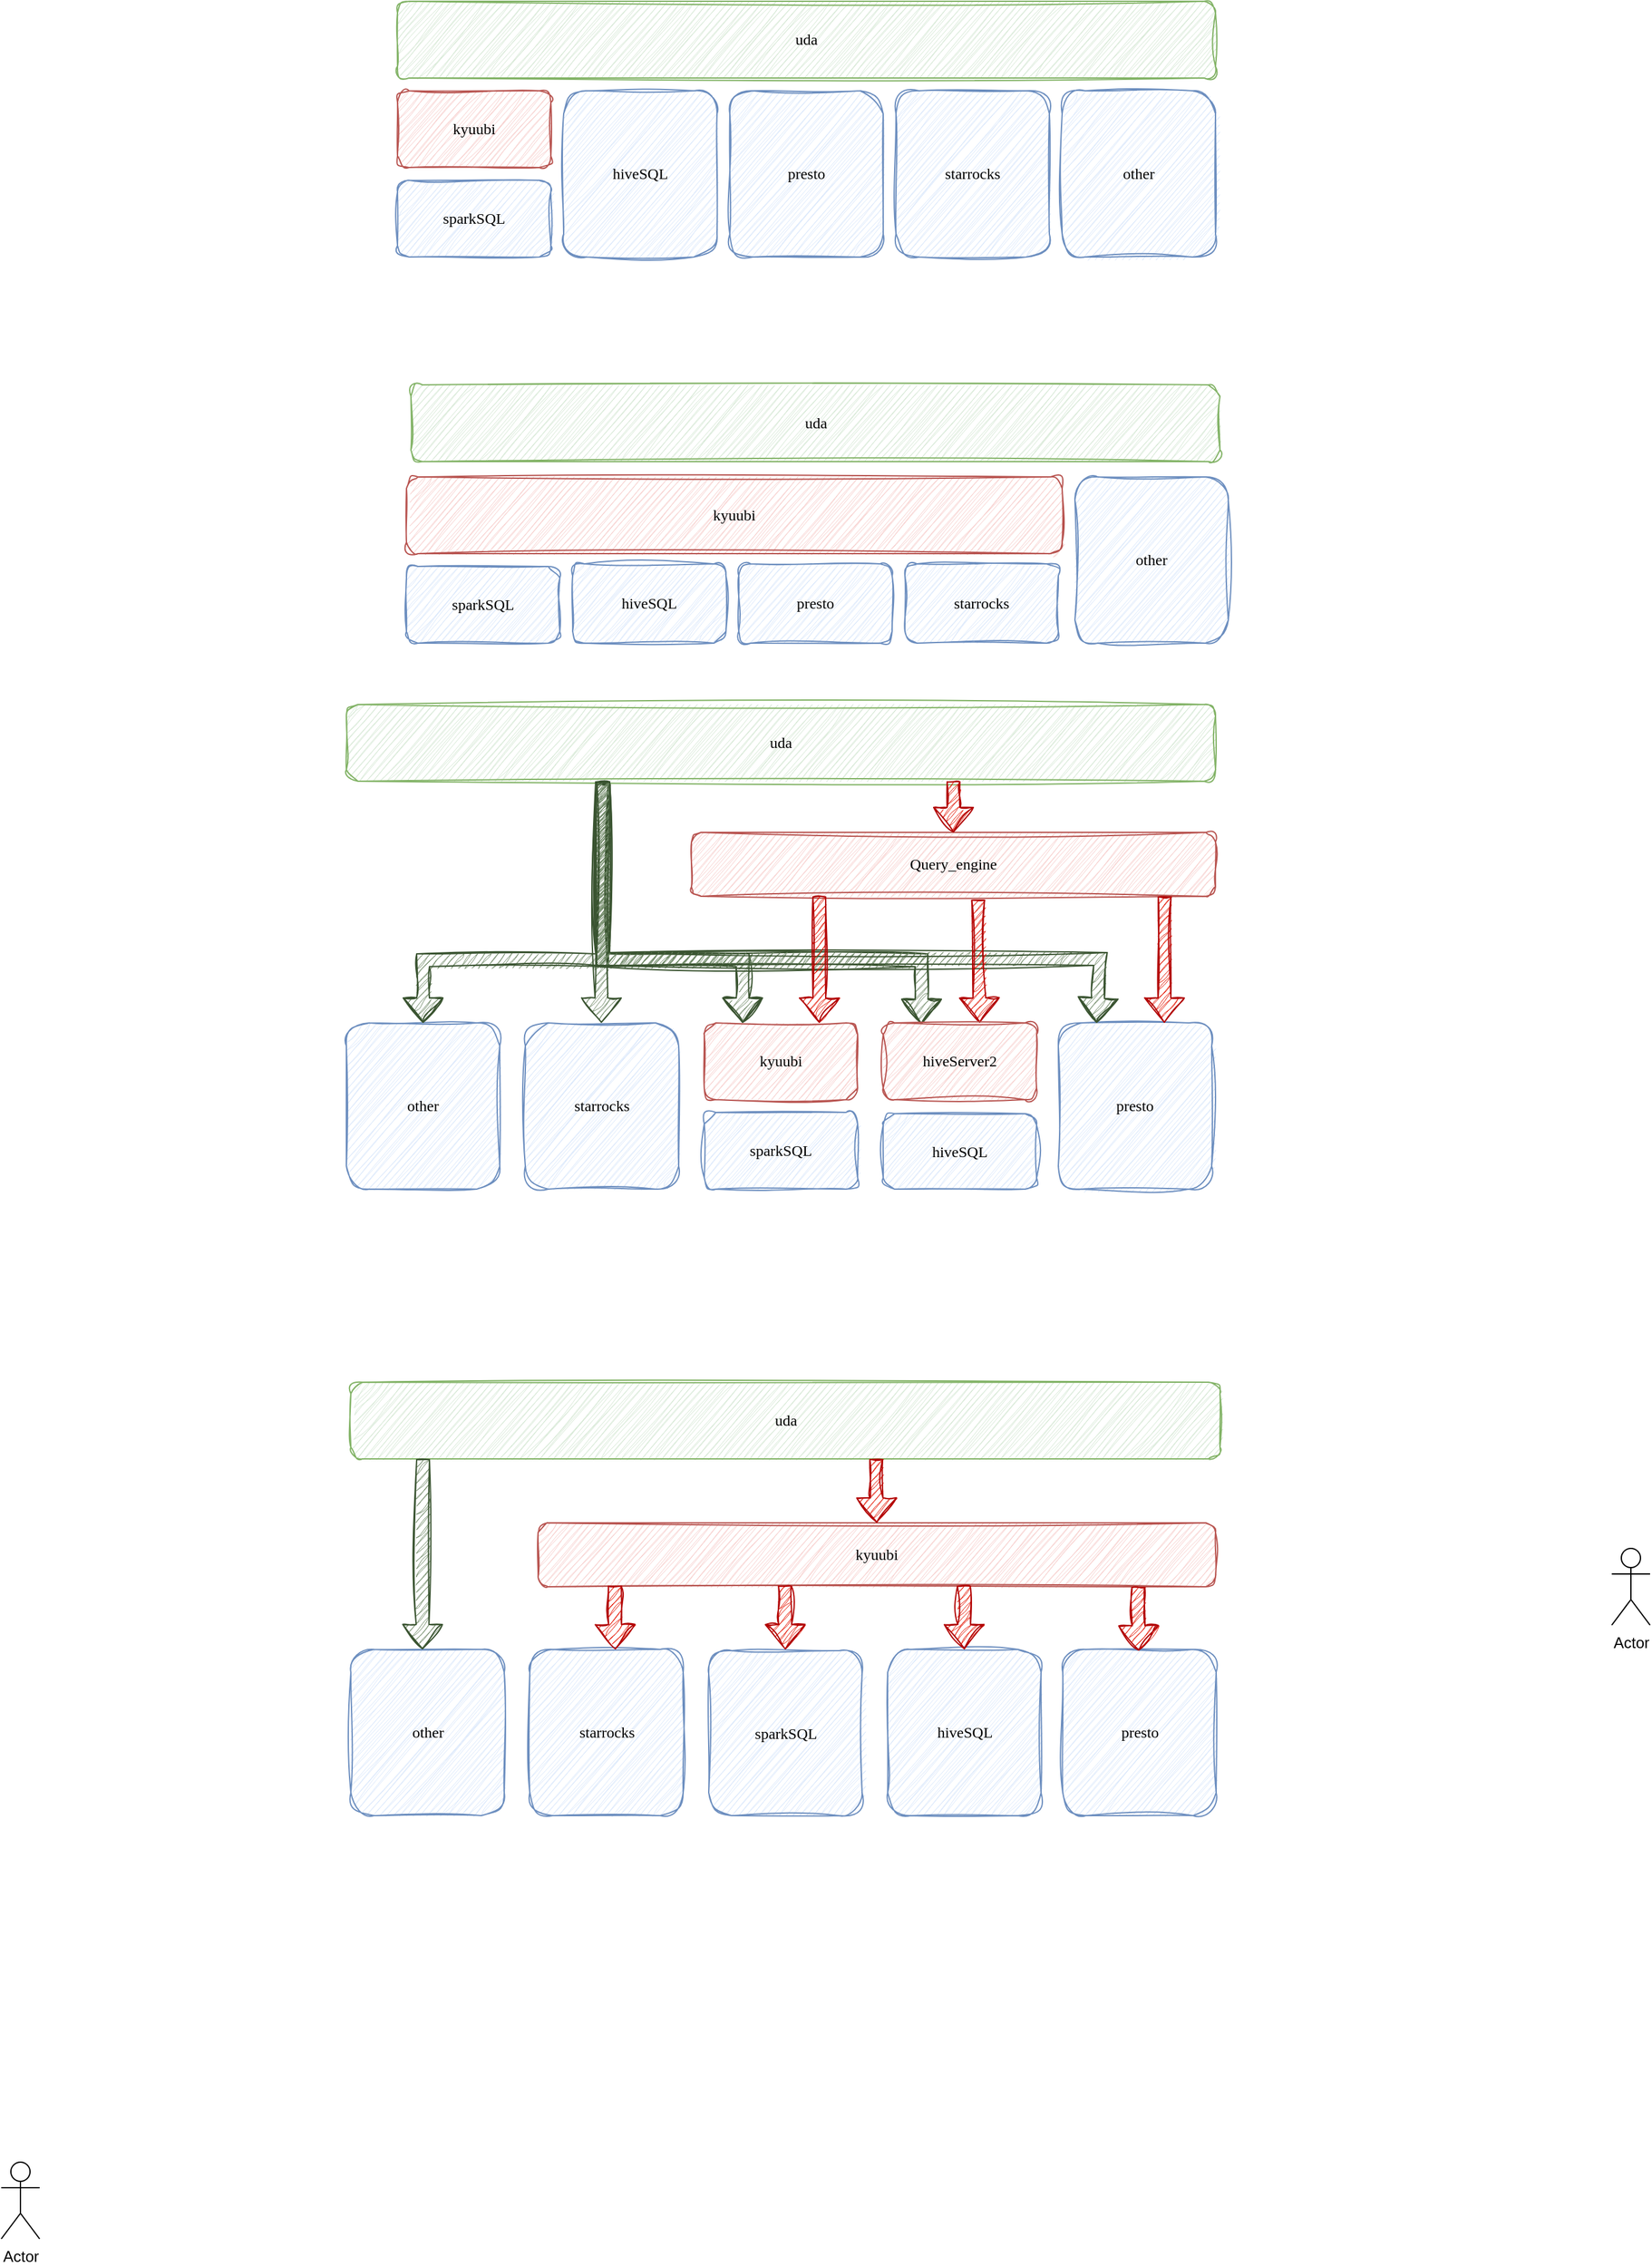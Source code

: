 <mxfile version="23.1.7" type="github">
  <diagram name="第 1 页" id="B3tPYIUx9oePQ5Cu4HwT">
    <mxGraphModel dx="2021" dy="606" grid="1" gridSize="10" guides="1" tooltips="1" connect="1" arrows="1" fold="1" page="1" pageScale="1" pageWidth="827" pageHeight="1169" math="0" shadow="0">
      <root>
        <mxCell id="0" />
        <mxCell id="1" parent="0" />
        <mxCell id="cScYreCUNj_6Q80DE0kT-1" value="uda" style="rounded=1;whiteSpace=wrap;html=1;sketch=1;curveFitting=1;jiggle=2;fontFamily=Comic Sans MS;fillColor=#d5e8d4;strokeColor=#82b366;" vertex="1" parent="1">
          <mxGeometry x="140" y="200" width="640" height="60" as="geometry" />
        </mxCell>
        <mxCell id="cScYreCUNj_6Q80DE0kT-6" value="sparkSQL" style="rounded=1;whiteSpace=wrap;html=1;sketch=1;curveFitting=1;jiggle=2;fontFamily=Comic Sans MS;fillColor=#dae8fc;strokeColor=#6c8ebf;" vertex="1" parent="1">
          <mxGeometry x="140" y="340" width="120" height="60" as="geometry" />
        </mxCell>
        <mxCell id="cScYreCUNj_6Q80DE0kT-7" value="hiveSQL" style="rounded=1;whiteSpace=wrap;html=1;sketch=1;curveFitting=1;jiggle=2;fontFamily=Comic Sans MS;fillColor=#dae8fc;strokeColor=#6c8ebf;" vertex="1" parent="1">
          <mxGeometry x="270" y="270" width="120" height="130" as="geometry" />
        </mxCell>
        <mxCell id="cScYreCUNj_6Q80DE0kT-8" value="presto" style="rounded=1;whiteSpace=wrap;html=1;sketch=1;curveFitting=1;jiggle=2;fontFamily=Comic Sans MS;fillColor=#dae8fc;strokeColor=#6c8ebf;" vertex="1" parent="1">
          <mxGeometry x="400" y="270" width="120" height="130" as="geometry" />
        </mxCell>
        <mxCell id="cScYreCUNj_6Q80DE0kT-9" value="starrocks" style="rounded=1;whiteSpace=wrap;html=1;sketch=1;curveFitting=1;jiggle=2;fontFamily=Comic Sans MS;fillColor=#dae8fc;strokeColor=#6c8ebf;" vertex="1" parent="1">
          <mxGeometry x="530" y="270" width="120" height="130" as="geometry" />
        </mxCell>
        <mxCell id="cScYreCUNj_6Q80DE0kT-10" value="kyuubi" style="rounded=1;whiteSpace=wrap;html=1;sketch=1;curveFitting=1;jiggle=2;fontFamily=Comic Sans MS;fillColor=#f8cecc;strokeColor=#b85450;" vertex="1" parent="1">
          <mxGeometry x="140" y="270" width="120" height="60" as="geometry" />
        </mxCell>
        <mxCell id="cScYreCUNj_6Q80DE0kT-11" value="uda" style="rounded=1;whiteSpace=wrap;html=1;sketch=1;curveFitting=1;jiggle=2;fontFamily=Comic Sans MS;fillColor=#d5e8d4;strokeColor=#82b366;" vertex="1" parent="1">
          <mxGeometry x="150.5" y="500" width="633" height="60" as="geometry" />
        </mxCell>
        <mxCell id="cScYreCUNj_6Q80DE0kT-12" value="sparkSQL" style="rounded=1;whiteSpace=wrap;html=1;sketch=1;curveFitting=1;jiggle=2;fontFamily=Comic Sans MS;fillColor=#dae8fc;strokeColor=#6c8ebf;" vertex="1" parent="1">
          <mxGeometry x="147" y="642" width="120" height="60" as="geometry" />
        </mxCell>
        <mxCell id="cScYreCUNj_6Q80DE0kT-13" value="hiveSQL" style="rounded=1;whiteSpace=wrap;html=1;sketch=1;curveFitting=1;jiggle=2;fontFamily=Comic Sans MS;fillColor=#dae8fc;strokeColor=#6c8ebf;" vertex="1" parent="1">
          <mxGeometry x="277" y="640" width="120" height="62" as="geometry" />
        </mxCell>
        <mxCell id="cScYreCUNj_6Q80DE0kT-14" value="presto" style="rounded=1;whiteSpace=wrap;html=1;sketch=1;curveFitting=1;jiggle=2;fontFamily=Comic Sans MS;fillColor=#dae8fc;strokeColor=#6c8ebf;" vertex="1" parent="1">
          <mxGeometry x="407" y="640" width="120" height="62" as="geometry" />
        </mxCell>
        <mxCell id="cScYreCUNj_6Q80DE0kT-15" value="starrocks" style="rounded=1;whiteSpace=wrap;html=1;sketch=1;curveFitting=1;jiggle=2;fontFamily=Comic Sans MS;fillColor=#dae8fc;strokeColor=#6c8ebf;" vertex="1" parent="1">
          <mxGeometry x="537" y="640" width="120" height="62" as="geometry" />
        </mxCell>
        <mxCell id="cScYreCUNj_6Q80DE0kT-16" value="kyuubi" style="rounded=1;whiteSpace=wrap;html=1;sketch=1;curveFitting=1;jiggle=2;fontFamily=Comic Sans MS;fillColor=#f8cecc;strokeColor=#b85450;" vertex="1" parent="1">
          <mxGeometry x="147" y="572" width="513" height="60" as="geometry" />
        </mxCell>
        <mxCell id="cScYreCUNj_6Q80DE0kT-18" value="&lt;div&gt;other&lt;/div&gt;" style="rounded=1;whiteSpace=wrap;html=1;sketch=1;curveFitting=1;jiggle=2;fontFamily=Comic Sans MS;fillColor=#dae8fc;strokeColor=#6c8ebf;" vertex="1" parent="1">
          <mxGeometry x="660" y="270" width="120" height="130" as="geometry" />
        </mxCell>
        <mxCell id="cScYreCUNj_6Q80DE0kT-21" value="&lt;div&gt;other&lt;/div&gt;" style="rounded=1;whiteSpace=wrap;html=1;sketch=1;curveFitting=1;jiggle=2;fontFamily=Comic Sans MS;fillColor=#dae8fc;strokeColor=#6c8ebf;" vertex="1" parent="1">
          <mxGeometry x="670" y="572" width="120" height="130" as="geometry" />
        </mxCell>
        <mxCell id="cScYreCUNj_6Q80DE0kT-24" value="uda" style="rounded=1;whiteSpace=wrap;html=1;sketch=1;curveFitting=1;jiggle=2;fontFamily=Comic Sans MS;fillColor=#d5e8d4;strokeColor=#82b366;" vertex="1" parent="1">
          <mxGeometry x="100" y="750" width="680" height="60" as="geometry" />
        </mxCell>
        <mxCell id="cScYreCUNj_6Q80DE0kT-25" value="sparkSQL" style="rounded=1;whiteSpace=wrap;html=1;sketch=1;curveFitting=1;jiggle=2;fontFamily=Comic Sans MS;fillColor=#dae8fc;strokeColor=#6c8ebf;" vertex="1" parent="1">
          <mxGeometry x="380" y="1069" width="120" height="60" as="geometry" />
        </mxCell>
        <mxCell id="cScYreCUNj_6Q80DE0kT-26" value="hiveSQL" style="rounded=1;whiteSpace=wrap;html=1;sketch=1;curveFitting=1;jiggle=2;fontFamily=Comic Sans MS;fillColor=#dae8fc;strokeColor=#6c8ebf;" vertex="1" parent="1">
          <mxGeometry x="520" y="1070" width="120" height="59" as="geometry" />
        </mxCell>
        <mxCell id="cScYreCUNj_6Q80DE0kT-27" value="presto" style="rounded=1;whiteSpace=wrap;html=1;sketch=1;curveFitting=1;jiggle=2;fontFamily=Comic Sans MS;fillColor=#dae8fc;strokeColor=#6c8ebf;" vertex="1" parent="1">
          <mxGeometry x="657" y="999" width="120" height="130" as="geometry" />
        </mxCell>
        <mxCell id="cScYreCUNj_6Q80DE0kT-28" value="starrocks" style="rounded=1;whiteSpace=wrap;html=1;sketch=1;curveFitting=1;jiggle=2;fontFamily=Comic Sans MS;fillColor=#dae8fc;strokeColor=#6c8ebf;" vertex="1" parent="1">
          <mxGeometry x="240" y="999" width="120" height="130" as="geometry" />
        </mxCell>
        <mxCell id="cScYreCUNj_6Q80DE0kT-29" value="kyuubi" style="rounded=1;whiteSpace=wrap;html=1;sketch=1;curveFitting=1;jiggle=2;fontFamily=Comic Sans MS;fillColor=#f8cecc;strokeColor=#b85450;" vertex="1" parent="1">
          <mxGeometry x="380" y="999" width="120" height="60" as="geometry" />
        </mxCell>
        <mxCell id="cScYreCUNj_6Q80DE0kT-30" value="&lt;div&gt;other&lt;/div&gt;" style="rounded=1;whiteSpace=wrap;html=1;sketch=1;curveFitting=1;jiggle=2;fontFamily=Comic Sans MS;fillColor=#dae8fc;strokeColor=#6c8ebf;" vertex="1" parent="1">
          <mxGeometry x="100" y="999" width="120" height="130" as="geometry" />
        </mxCell>
        <mxCell id="cScYreCUNj_6Q80DE0kT-31" value="&lt;font face=&quot;Comic Sans MS&quot;&gt;Query_engine&lt;/font&gt;" style="rounded=1;whiteSpace=wrap;html=1;sketch=1;curveFitting=1;jiggle=2;fillColor=#f8cecc;strokeColor=#b85450;" vertex="1" parent="1">
          <mxGeometry x="370" y="850" width="410" height="50" as="geometry" />
        </mxCell>
        <mxCell id="cScYreCUNj_6Q80DE0kT-34" value="Actor" style="shape=umlActor;verticalLabelPosition=bottom;verticalAlign=top;html=1;outlineConnect=0;" vertex="1" parent="1">
          <mxGeometry x="1090" y="1410" width="30" height="60" as="geometry" />
        </mxCell>
        <mxCell id="cScYreCUNj_6Q80DE0kT-35" value="Actor" style="shape=umlActor;verticalLabelPosition=bottom;verticalAlign=top;html=1;outlineConnect=0;" vertex="1" parent="1">
          <mxGeometry x="-170" y="1890" width="30" height="60" as="geometry" />
        </mxCell>
        <mxCell id="cScYreCUNj_6Q80DE0kT-36" value="" style="shape=flexArrow;endArrow=classic;html=1;rounded=0;entryX=0.5;entryY=0;entryDx=0;entryDy=0;sketch=1;curveFitting=1;jiggle=2;exitX=0.296;exitY=1.036;exitDx=0;exitDy=0;exitPerimeter=0;fillColor=#6d8764;strokeColor=#3A5431;" edge="1" parent="1" source="cScYreCUNj_6Q80DE0kT-24" target="cScYreCUNj_6Q80DE0kT-30">
          <mxGeometry width="50" height="50" relative="1" as="geometry">
            <mxPoint x="300" y="850" as="sourcePoint" />
            <mxPoint x="250" y="860" as="targetPoint" />
            <Array as="points">
              <mxPoint x="300" y="950" />
              <mxPoint x="160" y="950" />
            </Array>
          </mxGeometry>
        </mxCell>
        <mxCell id="cScYreCUNj_6Q80DE0kT-38" value="" style="shape=flexArrow;endArrow=classic;html=1;rounded=0;entryX=0.5;entryY=0;entryDx=0;entryDy=0;sketch=1;curveFitting=1;jiggle=2;fillColor=#6d8764;strokeColor=#3A5431;" edge="1" parent="1">
          <mxGeometry width="50" height="50" relative="1" as="geometry">
            <mxPoint x="300" y="810" as="sourcePoint" />
            <mxPoint x="299.5" y="999" as="targetPoint" />
          </mxGeometry>
        </mxCell>
        <mxCell id="cScYreCUNj_6Q80DE0kT-42" value="" style="shape=flexArrow;endArrow=classic;html=1;rounded=0;entryX=0.25;entryY=0;entryDx=0;entryDy=0;sketch=1;curveFitting=1;jiggle=2;fillColor=#6d8764;strokeColor=#3A5431;" edge="1" parent="1" target="cScYreCUNj_6Q80DE0kT-29">
          <mxGeometry width="50" height="50" relative="1" as="geometry">
            <mxPoint x="301" y="810" as="sourcePoint" />
            <mxPoint x="299.5" y="996" as="targetPoint" />
            <Array as="points">
              <mxPoint x="301" y="950" />
              <mxPoint x="410" y="950" />
            </Array>
          </mxGeometry>
        </mxCell>
        <mxCell id="cScYreCUNj_6Q80DE0kT-43" value="" style="shape=flexArrow;endArrow=classic;html=1;rounded=0;sketch=1;curveFitting=1;jiggle=2;fillColor=#6d8764;strokeColor=#3A5431;" edge="1" parent="1">
          <mxGeometry width="50" height="50" relative="1" as="geometry">
            <mxPoint x="301" y="810" as="sourcePoint" />
            <mxPoint x="550" y="1000" as="targetPoint" />
            <Array as="points">
              <mxPoint x="300.5" y="950" />
              <mxPoint x="550" y="950" />
            </Array>
          </mxGeometry>
        </mxCell>
        <mxCell id="cScYreCUNj_6Q80DE0kT-44" value="" style="shape=flexArrow;endArrow=classic;html=1;rounded=0;entryX=0.25;entryY=0;entryDx=0;entryDy=0;sketch=1;curveFitting=1;jiggle=2;fillColor=#6d8764;strokeColor=#3A5431;" edge="1" parent="1" target="cScYreCUNj_6Q80DE0kT-27">
          <mxGeometry width="50" height="50" relative="1" as="geometry">
            <mxPoint x="301" y="810" as="sourcePoint" />
            <mxPoint x="569" y="999" as="targetPoint" />
            <Array as="points">
              <mxPoint x="300.5" y="949" />
              <mxPoint x="690" y="949" />
            </Array>
          </mxGeometry>
        </mxCell>
        <mxCell id="cScYreCUNj_6Q80DE0kT-46" value="" style="shape=flexArrow;endArrow=classic;html=1;rounded=0;entryX=0.75;entryY=0;entryDx=0;entryDy=0;sketch=1;curveFitting=1;jiggle=2;fillColor=#e51400;strokeColor=#B20000;" edge="1" parent="1" target="cScYreCUNj_6Q80DE0kT-29">
          <mxGeometry width="50" height="50" relative="1" as="geometry">
            <mxPoint x="470" y="900" as="sourcePoint" />
            <mxPoint x="490" y="940" as="targetPoint" />
          </mxGeometry>
        </mxCell>
        <mxCell id="cScYreCUNj_6Q80DE0kT-48" value="" style="shape=flexArrow;endArrow=classic;html=1;rounded=0;exitX=0.903;exitY=0.999;exitDx=0;exitDy=0;entryX=0.75;entryY=0;entryDx=0;entryDy=0;exitPerimeter=0;sketch=1;curveFitting=1;jiggle=2;fillColor=#e51400;strokeColor=#B20000;" edge="1" parent="1" source="cScYreCUNj_6Q80DE0kT-31">
          <mxGeometry width="50" height="50" relative="1" as="geometry">
            <mxPoint x="743" y="900" as="sourcePoint" />
            <mxPoint x="740" y="999" as="targetPoint" />
          </mxGeometry>
        </mxCell>
        <mxCell id="cScYreCUNj_6Q80DE0kT-49" value="" style="shape=flexArrow;endArrow=classic;html=1;rounded=0;exitX=0.547;exitY=1.051;exitDx=0;exitDy=0;entryX=0.75;entryY=0;entryDx=0;entryDy=0;exitPerimeter=0;sketch=1;curveFitting=1;jiggle=2;fillColor=#e51400;strokeColor=#B20000;" edge="1" parent="1" source="cScYreCUNj_6Q80DE0kT-31">
          <mxGeometry width="50" height="50" relative="1" as="geometry">
            <mxPoint x="598.5" y="900" as="sourcePoint" />
            <mxPoint x="595.5" y="999" as="targetPoint" />
          </mxGeometry>
        </mxCell>
        <mxCell id="cScYreCUNj_6Q80DE0kT-50" value="" style="shape=flexArrow;endArrow=classic;html=1;rounded=0;entryX=0.5;entryY=0;entryDx=0;entryDy=0;fillColor=#e51400;strokeColor=#B20000;sketch=1;curveFitting=1;jiggle=2;" edge="1" parent="1" target="cScYreCUNj_6Q80DE0kT-31">
          <mxGeometry width="50" height="50" relative="1" as="geometry">
            <mxPoint x="575" y="810" as="sourcePoint" />
            <mxPoint x="590" y="800" as="targetPoint" />
          </mxGeometry>
        </mxCell>
        <mxCell id="cScYreCUNj_6Q80DE0kT-53" value="uda" style="rounded=1;whiteSpace=wrap;html=1;sketch=1;curveFitting=1;jiggle=2;fontFamily=Comic Sans MS;fillColor=#d5e8d4;strokeColor=#82b366;" vertex="1" parent="1">
          <mxGeometry x="103.5" y="1280" width="680" height="60" as="geometry" />
        </mxCell>
        <mxCell id="cScYreCUNj_6Q80DE0kT-54" value="sparkSQL" style="rounded=1;whiteSpace=wrap;html=1;sketch=1;curveFitting=1;jiggle=2;fontFamily=Comic Sans MS;fillColor=#dae8fc;strokeColor=#6c8ebf;" vertex="1" parent="1">
          <mxGeometry x="383.5" y="1490" width="120" height="129" as="geometry" />
        </mxCell>
        <mxCell id="cScYreCUNj_6Q80DE0kT-55" value="hiveSQL" style="rounded=1;whiteSpace=wrap;html=1;sketch=1;curveFitting=1;jiggle=2;fontFamily=Comic Sans MS;fillColor=#dae8fc;strokeColor=#6c8ebf;" vertex="1" parent="1">
          <mxGeometry x="523.5" y="1489" width="120" height="130" as="geometry" />
        </mxCell>
        <mxCell id="cScYreCUNj_6Q80DE0kT-56" value="presto" style="rounded=1;whiteSpace=wrap;html=1;sketch=1;curveFitting=1;jiggle=2;fontFamily=Comic Sans MS;fillColor=#dae8fc;strokeColor=#6c8ebf;" vertex="1" parent="1">
          <mxGeometry x="660.5" y="1489" width="120" height="130" as="geometry" />
        </mxCell>
        <mxCell id="cScYreCUNj_6Q80DE0kT-57" value="starrocks" style="rounded=1;whiteSpace=wrap;html=1;sketch=1;curveFitting=1;jiggle=2;fontFamily=Comic Sans MS;fillColor=#dae8fc;strokeColor=#6c8ebf;" vertex="1" parent="1">
          <mxGeometry x="243.5" y="1489" width="120" height="130" as="geometry" />
        </mxCell>
        <mxCell id="cScYreCUNj_6Q80DE0kT-58" value="kyuubi" style="rounded=1;whiteSpace=wrap;html=1;sketch=1;curveFitting=1;jiggle=2;fontFamily=Comic Sans MS;fillColor=#f8cecc;strokeColor=#b85450;" vertex="1" parent="1">
          <mxGeometry x="250" y="1390" width="530" height="50" as="geometry" />
        </mxCell>
        <mxCell id="cScYreCUNj_6Q80DE0kT-59" value="&lt;div&gt;other&lt;/div&gt;" style="rounded=1;whiteSpace=wrap;html=1;sketch=1;curveFitting=1;jiggle=2;fontFamily=Comic Sans MS;fillColor=#dae8fc;strokeColor=#6c8ebf;" vertex="1" parent="1">
          <mxGeometry x="103.5" y="1489" width="120" height="130" as="geometry" />
        </mxCell>
        <mxCell id="cScYreCUNj_6Q80DE0kT-71" value="" style="shape=flexArrow;endArrow=classic;html=1;rounded=0;entryX=0.5;entryY=0;entryDx=0;entryDy=0;fillColor=#e51400;strokeColor=#B20000;sketch=1;curveFitting=1;jiggle=2;" edge="1" parent="1" target="cScYreCUNj_6Q80DE0kT-58">
          <mxGeometry width="50" height="50" relative="1" as="geometry">
            <mxPoint x="514.57" y="1340" as="sourcePoint" />
            <mxPoint x="514.57" y="1380" as="targetPoint" />
          </mxGeometry>
        </mxCell>
        <mxCell id="cScYreCUNj_6Q80DE0kT-73" value="" style="shape=flexArrow;endArrow=classic;html=1;rounded=0;entryX=0.5;entryY=0;entryDx=0;entryDy=0;fillColor=#e51400;strokeColor=#B20000;sketch=1;curveFitting=1;jiggle=2;" edge="1" parent="1">
          <mxGeometry width="50" height="50" relative="1" as="geometry">
            <mxPoint x="310.0" y="1439" as="sourcePoint" />
            <mxPoint x="310.43" y="1489" as="targetPoint" />
          </mxGeometry>
        </mxCell>
        <mxCell id="cScYreCUNj_6Q80DE0kT-74" value="" style="shape=flexArrow;endArrow=classic;html=1;rounded=0;entryX=0.5;entryY=0;entryDx=0;entryDy=0;fillColor=#e51400;strokeColor=#B20000;sketch=1;curveFitting=1;jiggle=2;" edge="1" parent="1">
          <mxGeometry width="50" height="50" relative="1" as="geometry">
            <mxPoint x="443.07" y="1439" as="sourcePoint" />
            <mxPoint x="443.5" y="1489" as="targetPoint" />
          </mxGeometry>
        </mxCell>
        <mxCell id="cScYreCUNj_6Q80DE0kT-75" value="" style="shape=flexArrow;endArrow=classic;html=1;rounded=0;entryX=0.5;entryY=0;entryDx=0;entryDy=0;fillColor=#e51400;strokeColor=#B20000;sketch=1;curveFitting=1;jiggle=2;" edge="1" parent="1">
          <mxGeometry width="50" height="50" relative="1" as="geometry">
            <mxPoint x="583.07" y="1439" as="sourcePoint" />
            <mxPoint x="583.5" y="1489" as="targetPoint" />
          </mxGeometry>
        </mxCell>
        <mxCell id="cScYreCUNj_6Q80DE0kT-76" value="" style="shape=flexArrow;endArrow=classic;html=1;rounded=0;entryX=0.5;entryY=0;entryDx=0;entryDy=0;fillColor=#e51400;strokeColor=#B20000;sketch=1;curveFitting=1;jiggle=2;" edge="1" parent="1">
          <mxGeometry width="50" height="50" relative="1" as="geometry">
            <mxPoint x="719.57" y="1440" as="sourcePoint" />
            <mxPoint x="720" y="1490" as="targetPoint" />
          </mxGeometry>
        </mxCell>
        <mxCell id="cScYreCUNj_6Q80DE0kT-78" value="" style="shape=flexArrow;endArrow=classic;html=1;rounded=0;entryX=0.5;entryY=0;entryDx=0;entryDy=0;sketch=1;curveFitting=1;jiggle=2;fillColor=#6d8764;strokeColor=#3A5431;" edge="1" parent="1">
          <mxGeometry width="50" height="50" relative="1" as="geometry">
            <mxPoint x="160" y="1340" as="sourcePoint" />
            <mxPoint x="159.57" y="1489" as="targetPoint" />
          </mxGeometry>
        </mxCell>
        <mxCell id="cScYreCUNj_6Q80DE0kT-79" value="hiveServer2" style="rounded=1;whiteSpace=wrap;html=1;sketch=1;curveFitting=1;jiggle=2;fontFamily=Comic Sans MS;fillColor=#f8cecc;strokeColor=#b85450;" vertex="1" parent="1">
          <mxGeometry x="520" y="999" width="120" height="60" as="geometry" />
        </mxCell>
      </root>
    </mxGraphModel>
  </diagram>
</mxfile>
